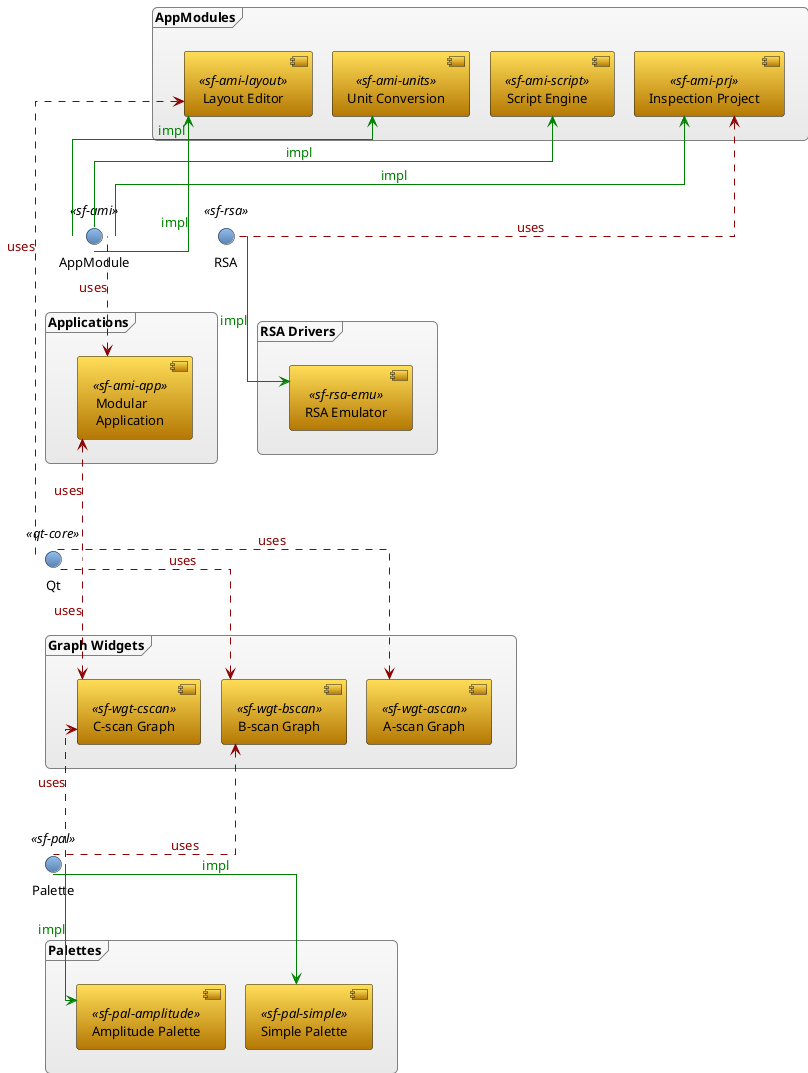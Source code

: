 @startuml hierarchy

<style>
	FontName Noto Sans
	FontSize 13
	root
	{
		Padding 0
		Margin 0
		HorizontalAlignment Left
	}
	frame {
		' define a new style, using CSS class syntax
			FontColor Black
			LineColor Gray
			' Transparency is also possible
			'BackgroundColor #52A0DC55
			BackgroundColor #F9F9F9-#E9E9E9
			'[From top left to bottom right <&fullscreen-enter>]
			RoundCorner 10
		}
	}
	rectangle
	{
		.Apps
		{
			' Green gradient
			BackgroundColor #77BC65-#069A2E
			RoundCorner 10
		}
	}
	interface
	{
		' Blue gradient
		BackgroundColor #91BEEE-#5983B0
	}
	component
	{
		BackgroundColor #FFDE59-#B47804
	}
	arrow
	{
		LineColor DarkRed
		LineThickness 1
		FontColor DarkRed
		'FontStyle Bold
		.hidden
		{
			LineColor Green
			FontColor Green
		}
	}
}
</style>

' Not otherwise stylable.
skinparam TitleFontStyle Bold
skinparam TitleFontSize 20
skinparam RankSep 90
skinparam NodeSep 20
'skinparam LineType PolyLine
skinparam LineType Ortho

top to bottom direction
'left to right direction

'title Module Hierarchy


interface "AppModule" <<sf-ami>> as i_ami
interface "Palette" <<sf-pal>> as i_pal
interface "Qt" <<qt-core>> as i_qt
interface "RSA" <<sf-rsa>> as i_rsa

frame "Applications" as f_apps {
	component "Modular\nApplication" <<sf-ami-app>> as ami_app
}

frame "AppModules" as f_mods {
	component "Inspection Project" <<sf-ami-prj>> as ami_prj
	component "Script Engine" <<sf-ami-script>> as ami_script
	component "Unit Conversion" <<sf-ami-units>> as ami_units
	component "Layout Editor" <<sf-ami-layout>> as ami_layout
}

frame "Palettes" as f_pals {
	component "Simple Palette" <<sf-pal-simple>> as pal_simple
	component "Amplitude Palette" <<sf-pal-amplitude>> as pal_amplitude
}

frame "Graph Widgets" as f_wgts {
	component "A-scan Graph" <<sf-wgt-ascan>> as wgt_ascan
	component "B-scan Graph" <<sf-wgt-bscan>> as wgt_bscan
	component "C-scan Graph" <<sf-wgt-cscan>> as wgt_cscan
}

frame "RSA Drivers" as f_drvs {
	component "RSA Emulator" <<sf-rsa-emu>> as rsa_emu
}

'note top of ami_app : "ddd"
'together {}

i_ami -[#lightgreen,hidden]down-> f_apps
i_ami -[#lightgreen,hidden]up-> f_mods
i_rsa -[#lightgreen,hidden]up-> f_mods
i_rsa -[#lightgreen,hidden]down-> f_drvs
i_pal -[#lightgreen,hidden]up-> f_wgts
i_pal -[#lightgreen,hidden]down- f_pals
i_qt -[#lightgreen,hidden]up-> f_apps
i_qt -[#lightgreen,hidden]down-> f_wgts

ami_units <-[norank,#green]- i_ami : <color:green>impl</color>
ami_prj <-[norank,#green]- i_ami : <color:green>impl</color>
ami_script <-[norank,#green]- i_ami : <color:green>impl</color>
ami_layout <-[norank,#green]- i_ami : <color:green>impl</color>
rsa_emu <-[norank,#green]- i_rsa : <color:green>impl</color>
pal_simple <-[norank,#green]- i_pal : <color:green>impl</color>
pal_amplitude <-[norank,#green]- i_pal : <color:green>impl</color>

ami_layout <.[norank]. i_qt : uses
ami_prj <.[norank]. i_rsa : uses
wgt_cscan <.[norank]. i_pal : uses
wgt_bscan <.[norank]. i_pal : uses
wgt_cscan <.[norank]. i_qt : uses
wgt_bscan <.[norank]. i_qt : uses
wgt_ascan <.[norank]. i_qt : uses
ami_app <.[norank]. i_ami : uses
ami_app <.[norank]. i_qt : uses

@enduml